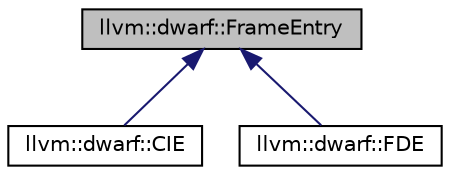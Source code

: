 digraph "llvm::dwarf::FrameEntry"
{
 // LATEX_PDF_SIZE
  bgcolor="transparent";
  edge [fontname="Helvetica",fontsize="10",labelfontname="Helvetica",labelfontsize="10"];
  node [fontname="Helvetica",fontsize="10",shape=record];
  Node1 [label="llvm::dwarf::FrameEntry",height=0.2,width=0.4,color="black", fillcolor="grey75", style="filled", fontcolor="black",tooltip="An entry in either debug_frame or eh_frame."];
  Node1 -> Node2 [dir="back",color="midnightblue",fontsize="10",style="solid",fontname="Helvetica"];
  Node2 [label="llvm::dwarf::CIE",height=0.2,width=0.4,color="black",URL="$classllvm_1_1dwarf_1_1CIE.html",tooltip="DWARF Common Information Entry (CIE)"];
  Node1 -> Node3 [dir="back",color="midnightblue",fontsize="10",style="solid",fontname="Helvetica"];
  Node3 [label="llvm::dwarf::FDE",height=0.2,width=0.4,color="black",URL="$classllvm_1_1dwarf_1_1FDE.html",tooltip="DWARF Frame Description Entry (FDE)"];
}
